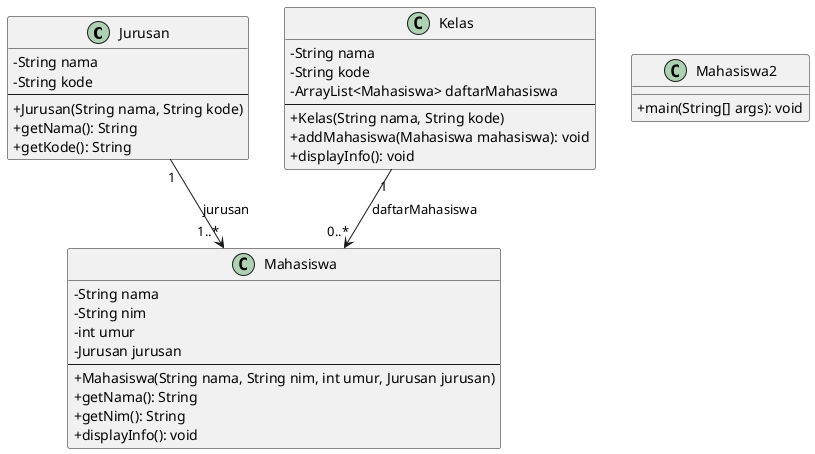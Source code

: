 @startuml Mahasiswa2
skinparam ClassAttributeIconSize 0

class Jurusan {
    - String nama
    - String kode
    --
    + Jurusan(String nama, String kode)
    + getNama(): String
    + getKode(): String
}

class Mahasiswa {
    - String nama
    - String nim
    - int umur
    - Jurusan jurusan
    --
    + Mahasiswa(String nama, String nim, int umur, Jurusan jurusan)
    + getNama(): String
    + getNim(): String
    + displayInfo(): void
}

class Kelas {
    - String nama
    - String kode
    - ArrayList<Mahasiswa> daftarMahasiswa
    --
    + Kelas(String nama, String kode)
    + addMahasiswa(Mahasiswa mahasiswa): void
    + displayInfo(): void
}

class Mahasiswa2 {
    + main(String[] args): void
}

Jurusan "1" --> "1..*" Mahasiswa : jurusan
Kelas "1" --> "0..*" Mahasiswa : daftarMahasiswa

@enduml
